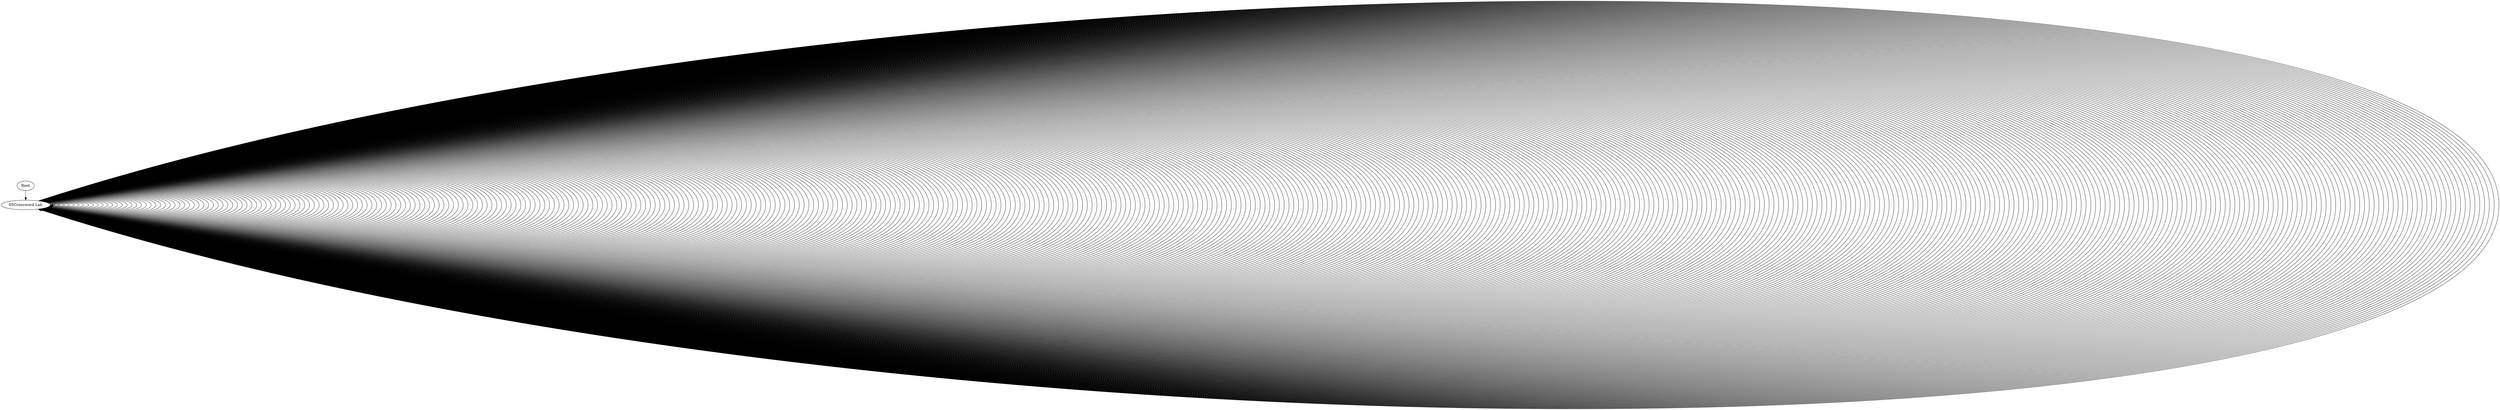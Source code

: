 // TS <-> TS
digraph {
	Root
	"05Crossword Lab"
		Root -> "05Crossword Lab"
		"05Crossword Lab" -> "05Crossword Lab"
		"05Crossword Lab" -> "05Crossword Lab"
		"05Crossword Lab" -> "05Crossword Lab"
		"05Crossword Lab" -> "05Crossword Lab"
		"05Crossword Lab" -> "05Crossword Lab"
		"05Crossword Lab" -> "05Crossword Lab"
		"05Crossword Lab" -> "05Crossword Lab"
		"05Crossword Lab" -> "05Crossword Lab"
		"05Crossword Lab" -> "05Crossword Lab"
		"05Crossword Lab" -> "05Crossword Lab"
		"05Crossword Lab" -> "05Crossword Lab"
		"05Crossword Lab" -> "05Crossword Lab"
		"05Crossword Lab" -> "05Crossword Lab"
		"05Crossword Lab" -> "05Crossword Lab"
		"05Crossword Lab" -> "05Crossword Lab"
		"05Crossword Lab" -> "05Crossword Lab"
		"05Crossword Lab" -> "05Crossword Lab"
		"05Crossword Lab" -> "05Crossword Lab"
		"05Crossword Lab" -> "05Crossword Lab"
		"05Crossword Lab" -> "05Crossword Lab"
		"05Crossword Lab" -> "05Crossword Lab"
		"05Crossword Lab" -> "05Crossword Lab"
		"05Crossword Lab" -> "05Crossword Lab"
		"05Crossword Lab" -> "05Crossword Lab"
		"05Crossword Lab" -> "05Crossword Lab"
		"05Crossword Lab" -> "05Crossword Lab"
		"05Crossword Lab" -> "05Crossword Lab"
		"05Crossword Lab" -> "05Crossword Lab"
		"05Crossword Lab" -> "05Crossword Lab"
		"05Crossword Lab" -> "05Crossword Lab"
		"05Crossword Lab" -> "05Crossword Lab"
		"05Crossword Lab" -> "05Crossword Lab"
		"05Crossword Lab" -> "05Crossword Lab"
		"05Crossword Lab" -> "05Crossword Lab"
		"05Crossword Lab" -> "05Crossword Lab"
		"05Crossword Lab" -> "05Crossword Lab"
		"05Crossword Lab" -> "05Crossword Lab"
		"05Crossword Lab" -> "05Crossword Lab"
		"05Crossword Lab" -> "05Crossword Lab"
		"05Crossword Lab" -> "05Crossword Lab"
		"05Crossword Lab" -> "05Crossword Lab"
		"05Crossword Lab" -> "05Crossword Lab"
		"05Crossword Lab" -> "05Crossword Lab"
		"05Crossword Lab" -> "05Crossword Lab"
		"05Crossword Lab" -> "05Crossword Lab"
		"05Crossword Lab" -> "05Crossword Lab"
		"05Crossword Lab" -> "05Crossword Lab"
		"05Crossword Lab" -> "05Crossword Lab"
		"05Crossword Lab" -> "05Crossword Lab"
		"05Crossword Lab" -> "05Crossword Lab"
		"05Crossword Lab" -> "05Crossword Lab"
		"05Crossword Lab" -> "05Crossword Lab"
		"05Crossword Lab" -> "05Crossword Lab"
		"05Crossword Lab" -> "05Crossword Lab"
		"05Crossword Lab" -> "05Crossword Lab"
		"05Crossword Lab" -> "05Crossword Lab"
		"05Crossword Lab" -> "05Crossword Lab"
		"05Crossword Lab" -> "05Crossword Lab"
		"05Crossword Lab" -> "05Crossword Lab"
		"05Crossword Lab" -> "05Crossword Lab"
		"05Crossword Lab" -> "05Crossword Lab"
		"05Crossword Lab" -> "05Crossword Lab"
		"05Crossword Lab" -> "05Crossword Lab"
		"05Crossword Lab" -> "05Crossword Lab"
		"05Crossword Lab" -> "05Crossword Lab"
		"05Crossword Lab" -> "05Crossword Lab"
		"05Crossword Lab" -> "05Crossword Lab"
		"05Crossword Lab" -> "05Crossword Lab"
		"05Crossword Lab" -> "05Crossword Lab"
		"05Crossword Lab" -> "05Crossword Lab"
		"05Crossword Lab" -> "05Crossword Lab"
		"05Crossword Lab" -> "05Crossword Lab"
		"05Crossword Lab" -> "05Crossword Lab"
		"05Crossword Lab" -> "05Crossword Lab"
		"05Crossword Lab" -> "05Crossword Lab"
		"05Crossword Lab" -> "05Crossword Lab"
		"05Crossword Lab" -> "05Crossword Lab"
		"05Crossword Lab" -> "05Crossword Lab"
		"05Crossword Lab" -> "05Crossword Lab"
		"05Crossword Lab" -> "05Crossword Lab"
		"05Crossword Lab" -> "05Crossword Lab"
		"05Crossword Lab" -> "05Crossword Lab"
		"05Crossword Lab" -> "05Crossword Lab"
		"05Crossword Lab" -> "05Crossword Lab"
		"05Crossword Lab" -> "05Crossword Lab"
		"05Crossword Lab" -> "05Crossword Lab"
		"05Crossword Lab" -> "05Crossword Lab"
		"05Crossword Lab" -> "05Crossword Lab"
		"05Crossword Lab" -> "05Crossword Lab"
		"05Crossword Lab" -> "05Crossword Lab"
		"05Crossword Lab" -> "05Crossword Lab"
		"05Crossword Lab" -> "05Crossword Lab"
		"05Crossword Lab" -> "05Crossword Lab"
		"05Crossword Lab" -> "05Crossword Lab"
		"05Crossword Lab" -> "05Crossword Lab"
		"05Crossword Lab" -> "05Crossword Lab"
		"05Crossword Lab" -> "05Crossword Lab"
		"05Crossword Lab" -> "05Crossword Lab"
		"05Crossword Lab" -> "05Crossword Lab"
		"05Crossword Lab" -> "05Crossword Lab"
		"05Crossword Lab" -> "05Crossword Lab"
		"05Crossword Lab" -> "05Crossword Lab"
		"05Crossword Lab" -> "05Crossword Lab"
		"05Crossword Lab" -> "05Crossword Lab"
		"05Crossword Lab" -> "05Crossword Lab"
		"05Crossword Lab" -> "05Crossword Lab"
		"05Crossword Lab" -> "05Crossword Lab"
		"05Crossword Lab" -> "05Crossword Lab"
		"05Crossword Lab" -> "05Crossword Lab"
		"05Crossword Lab" -> "05Crossword Lab"
		"05Crossword Lab" -> "05Crossword Lab"
		"05Crossword Lab" -> "05Crossword Lab"
		"05Crossword Lab" -> "05Crossword Lab"
		"05Crossword Lab" -> "05Crossword Lab"
		"05Crossword Lab" -> "05Crossword Lab"
		"05Crossword Lab" -> "05Crossword Lab"
		"05Crossword Lab" -> "05Crossword Lab"
		"05Crossword Lab" -> "05Crossword Lab"
		"05Crossword Lab" -> "05Crossword Lab"
		"05Crossword Lab" -> "05Crossword Lab"
		"05Crossword Lab" -> "05Crossword Lab"
		"05Crossword Lab" -> "05Crossword Lab"
		"05Crossword Lab" -> "05Crossword Lab"
		"05Crossword Lab" -> "05Crossword Lab"
		"05Crossword Lab" -> "05Crossword Lab"
		"05Crossword Lab" -> "05Crossword Lab"
		"05Crossword Lab" -> "05Crossword Lab"
		"05Crossword Lab" -> "05Crossword Lab"
		"05Crossword Lab" -> "05Crossword Lab"
		"05Crossword Lab" -> "05Crossword Lab"
		"05Crossword Lab" -> "05Crossword Lab"
		"05Crossword Lab" -> "05Crossword Lab"
		"05Crossword Lab" -> "05Crossword Lab"
		"05Crossword Lab" -> "05Crossword Lab"
		"05Crossword Lab" -> "05Crossword Lab"
		"05Crossword Lab" -> "05Crossword Lab"
		"05Crossword Lab" -> "05Crossword Lab"
		"05Crossword Lab" -> "05Crossword Lab"
		"05Crossword Lab" -> "05Crossword Lab"
		"05Crossword Lab" -> "05Crossword Lab"
		"05Crossword Lab" -> "05Crossword Lab"
		"05Crossword Lab" -> "05Crossword Lab"
		"05Crossword Lab" -> "05Crossword Lab"
		"05Crossword Lab" -> "05Crossword Lab"
		"05Crossword Lab" -> "05Crossword Lab"
		"05Crossword Lab" -> "05Crossword Lab"
		"05Crossword Lab" -> "05Crossword Lab"
		"05Crossword Lab" -> "05Crossword Lab"
		"05Crossword Lab" -> "05Crossword Lab"
		"05Crossword Lab" -> "05Crossword Lab"
		"05Crossword Lab" -> "05Crossword Lab"
		"05Crossword Lab" -> "05Crossword Lab"
		"05Crossword Lab" -> "05Crossword Lab"
		"05Crossword Lab" -> "05Crossword Lab"
		"05Crossword Lab" -> "05Crossword Lab"
		"05Crossword Lab" -> "05Crossword Lab"
		"05Crossword Lab" -> "05Crossword Lab"
		"05Crossword Lab" -> "05Crossword Lab"
		"05Crossword Lab" -> "05Crossword Lab"
		"05Crossword Lab" -> "05Crossword Lab"
		"05Crossword Lab" -> "05Crossword Lab"
		"05Crossword Lab" -> "05Crossword Lab"
		"05Crossword Lab" -> "05Crossword Lab"
		"05Crossword Lab" -> "05Crossword Lab"
		"05Crossword Lab" -> "05Crossword Lab"
		"05Crossword Lab" -> "05Crossword Lab"
		"05Crossword Lab" -> "05Crossword Lab"
		"05Crossword Lab" -> "05Crossword Lab"
		"05Crossword Lab" -> "05Crossword Lab"
		"05Crossword Lab" -> "05Crossword Lab"
		"05Crossword Lab" -> "05Crossword Lab"
		"05Crossword Lab" -> "05Crossword Lab"
		"05Crossword Lab" -> "05Crossword Lab"
		"05Crossword Lab" -> "05Crossword Lab"
		"05Crossword Lab" -> "05Crossword Lab"
		"05Crossword Lab" -> "05Crossword Lab"
		"05Crossword Lab" -> "05Crossword Lab"
		"05Crossword Lab" -> "05Crossword Lab"
		"05Crossword Lab" -> "05Crossword Lab"
		"05Crossword Lab" -> "05Crossword Lab"
		"05Crossword Lab" -> "05Crossword Lab"
		"05Crossword Lab" -> "05Crossword Lab"
		"05Crossword Lab" -> "05Crossword Lab"
		"05Crossword Lab" -> "05Crossword Lab"
		"05Crossword Lab" -> "05Crossword Lab"
		"05Crossword Lab" -> "05Crossword Lab"
		"05Crossword Lab" -> "05Crossword Lab"
		"05Crossword Lab" -> "05Crossword Lab"
		"05Crossword Lab" -> "05Crossword Lab"
		"05Crossword Lab" -> "05Crossword Lab"
		"05Crossword Lab" -> "05Crossword Lab"
		"05Crossword Lab" -> "05Crossword Lab"
		"05Crossword Lab" -> "05Crossword Lab"
		"05Crossword Lab" -> "05Crossword Lab"
		"05Crossword Lab" -> "05Crossword Lab"
		"05Crossword Lab" -> "05Crossword Lab"
		"05Crossword Lab" -> "05Crossword Lab"
		"05Crossword Lab" -> "05Crossword Lab"
		"05Crossword Lab" -> "05Crossword Lab"
		"05Crossword Lab" -> "05Crossword Lab"
		"05Crossword Lab" -> "05Crossword Lab"
		"05Crossword Lab" -> "05Crossword Lab"
		"05Crossword Lab" -> "05Crossword Lab"
		"05Crossword Lab" -> "05Crossword Lab"
		"05Crossword Lab" -> "05Crossword Lab"
		"05Crossword Lab" -> "05Crossword Lab"
		"05Crossword Lab" -> "05Crossword Lab"
		"05Crossword Lab" -> "05Crossword Lab"
		"05Crossword Lab" -> "05Crossword Lab"
		"05Crossword Lab" -> "05Crossword Lab"
		"05Crossword Lab" -> "05Crossword Lab"
		"05Crossword Lab" -> "05Crossword Lab"
		"05Crossword Lab" -> "05Crossword Lab"
		"05Crossword Lab" -> "05Crossword Lab"
		"05Crossword Lab" -> "05Crossword Lab"
		"05Crossword Lab" -> "05Crossword Lab"
		"05Crossword Lab" -> "05Crossword Lab"
		"05Crossword Lab" -> "05Crossword Lab"
		"05Crossword Lab" -> "05Crossword Lab"
		"05Crossword Lab" -> "05Crossword Lab"
		"05Crossword Lab" -> "05Crossword Lab"
		"05Crossword Lab" -> "05Crossword Lab"
		"05Crossword Lab" -> "05Crossword Lab"
		"05Crossword Lab" -> "05Crossword Lab"
		"05Crossword Lab" -> "05Crossword Lab"
		"05Crossword Lab" -> "05Crossword Lab"
		"05Crossword Lab" -> "05Crossword Lab"
		"05Crossword Lab" -> "05Crossword Lab"
		"05Crossword Lab" -> "05Crossword Lab"
		"05Crossword Lab" -> "05Crossword Lab"
		"05Crossword Lab" -> "05Crossword Lab"
		"05Crossword Lab" -> "05Crossword Lab"
		"05Crossword Lab" -> "05Crossword Lab"
		"05Crossword Lab" -> "05Crossword Lab"
		"05Crossword Lab" -> "05Crossword Lab"
		"05Crossword Lab" -> "05Crossword Lab"
		"05Crossword Lab" -> "05Crossword Lab"
		"05Crossword Lab" -> "05Crossword Lab"
		"05Crossword Lab" -> "05Crossword Lab"
		"05Crossword Lab" -> "05Crossword Lab"
		"05Crossword Lab" -> "05Crossword Lab"
		"05Crossword Lab" -> "05Crossword Lab"
		"05Crossword Lab" -> "05Crossword Lab"
		"05Crossword Lab" -> "05Crossword Lab"
		"05Crossword Lab" -> "05Crossword Lab"
		"05Crossword Lab" -> "05Crossword Lab"
		"05Crossword Lab" -> "05Crossword Lab"
		"05Crossword Lab" -> "05Crossword Lab"
		"05Crossword Lab" -> "05Crossword Lab"
		"05Crossword Lab" -> "05Crossword Lab"
		"05Crossword Lab" -> "05Crossword Lab"
		"05Crossword Lab" -> "05Crossword Lab"
		"05Crossword Lab" -> "05Crossword Lab"
		"05Crossword Lab" -> "05Crossword Lab"
		"05Crossword Lab" -> "05Crossword Lab"
		"05Crossword Lab" -> "05Crossword Lab"
		"05Crossword Lab" -> "05Crossword Lab"
		"05Crossword Lab" -> "05Crossword Lab"
		"05Crossword Lab" -> "05Crossword Lab"
		"05Crossword Lab" -> "05Crossword Lab"
		"05Crossword Lab" -> "05Crossword Lab"
		"05Crossword Lab" -> "05Crossword Lab"
		"05Crossword Lab" -> "05Crossword Lab"
		"05Crossword Lab" -> "05Crossword Lab"
		"05Crossword Lab" -> "05Crossword Lab"
		"05Crossword Lab" -> "05Crossword Lab"
		"05Crossword Lab" -> "05Crossword Lab"
		"05Crossword Lab" -> "05Crossword Lab"
		"05Crossword Lab" -> "05Crossword Lab"
		"05Crossword Lab" -> "05Crossword Lab"
		"05Crossword Lab" -> "05Crossword Lab"
		"05Crossword Lab" -> "05Crossword Lab"
		"05Crossword Lab" -> "05Crossword Lab"
		"05Crossword Lab" -> "05Crossword Lab"
		"05Crossword Lab" -> "05Crossword Lab"
		"05Crossword Lab" -> "05Crossword Lab"
		"05Crossword Lab" -> "05Crossword Lab"
		"05Crossword Lab" -> "05Crossword Lab"
		"05Crossword Lab" -> "05Crossword Lab"
		"05Crossword Lab" -> "05Crossword Lab"
		"05Crossword Lab" -> "05Crossword Lab"
		"05Crossword Lab" -> "05Crossword Lab"
		"05Crossword Lab" -> "05Crossword Lab"
		"05Crossword Lab" -> "05Crossword Lab"
		"05Crossword Lab" -> "05Crossword Lab"
		"05Crossword Lab" -> "05Crossword Lab"
		"05Crossword Lab" -> "05Crossword Lab"
		"05Crossword Lab" -> "05Crossword Lab"
		"05Crossword Lab" -> "05Crossword Lab"
		"05Crossword Lab" -> "05Crossword Lab"
		"05Crossword Lab" -> "05Crossword Lab"
		"05Crossword Lab" -> "05Crossword Lab"
		"05Crossword Lab" -> "05Crossword Lab"
		"05Crossword Lab" -> "05Crossword Lab"
		"05Crossword Lab" -> "05Crossword Lab"
		"05Crossword Lab" -> "05Crossword Lab"
		"05Crossword Lab" -> "05Crossword Lab"
		"05Crossword Lab" -> "05Crossword Lab"
		"05Crossword Lab" -> "05Crossword Lab"
		"05Crossword Lab" -> "05Crossword Lab"
		"05Crossword Lab" -> "05Crossword Lab"
		"05Crossword Lab" -> "05Crossword Lab"
		"05Crossword Lab" -> "05Crossword Lab"
		"05Crossword Lab" -> "05Crossword Lab"
		"05Crossword Lab" -> "05Crossword Lab"
		"05Crossword Lab" -> "05Crossword Lab"
		"05Crossword Lab" -> "05Crossword Lab"
		"05Crossword Lab" -> "05Crossword Lab"
		"05Crossword Lab" -> "05Crossword Lab"
		"05Crossword Lab" -> "05Crossword Lab"
		"05Crossword Lab" -> "05Crossword Lab"
		"05Crossword Lab" -> "05Crossword Lab"
		"05Crossword Lab" -> "05Crossword Lab"
		"05Crossword Lab" -> "05Crossword Lab"
		"05Crossword Lab" -> "05Crossword Lab"
		"05Crossword Lab" -> "05Crossword Lab"
		"05Crossword Lab" -> "05Crossword Lab"
		"05Crossword Lab" -> "05Crossword Lab"
		"05Crossword Lab" -> "05Crossword Lab"
		"05Crossword Lab" -> "05Crossword Lab"
		"05Crossword Lab" -> "05Crossword Lab"
		"05Crossword Lab" -> "05Crossword Lab"
		"05Crossword Lab" -> "05Crossword Lab"
		"05Crossword Lab" -> "05Crossword Lab"
		"05Crossword Lab" -> "05Crossword Lab"
		"05Crossword Lab" -> "05Crossword Lab"
		"05Crossword Lab" -> "05Crossword Lab"
		"05Crossword Lab" -> "05Crossword Lab"
		"05Crossword Lab" -> "05Crossword Lab"
		"05Crossword Lab" -> "05Crossword Lab"
		"05Crossword Lab" -> "05Crossword Lab"
		"05Crossword Lab" -> "05Crossword Lab"
		"05Crossword Lab" -> "05Crossword Lab"
		"05Crossword Lab" -> "05Crossword Lab"
		"05Crossword Lab" -> "05Crossword Lab"
		"05Crossword Lab" -> "05Crossword Lab"
		"05Crossword Lab" -> "05Crossword Lab"
		"05Crossword Lab" -> "05Crossword Lab"
		"05Crossword Lab" -> "05Crossword Lab"
		"05Crossword Lab" -> "05Crossword Lab"
		"05Crossword Lab" -> "05Crossword Lab"
		"05Crossword Lab" -> "05Crossword Lab"
		"05Crossword Lab" -> "05Crossword Lab"
		"05Crossword Lab" -> "05Crossword Lab"
		"05Crossword Lab" -> "05Crossword Lab"
		"05Crossword Lab" -> "05Crossword Lab"
		"05Crossword Lab" -> "05Crossword Lab"
		"05Crossword Lab" -> "05Crossword Lab"
		"05Crossword Lab" -> "05Crossword Lab"
		"05Crossword Lab" -> "05Crossword Lab"
		"05Crossword Lab" -> "05Crossword Lab"
		"05Crossword Lab" -> "05Crossword Lab"
		"05Crossword Lab" -> "05Crossword Lab"
		"05Crossword Lab" -> "05Crossword Lab"
		"05Crossword Lab" -> "05Crossword Lab"
		"05Crossword Lab" -> "05Crossword Lab"
		"05Crossword Lab" -> "05Crossword Lab"
		"05Crossword Lab" -> "05Crossword Lab"
		"05Crossword Lab" -> "05Crossword Lab"
		"05Crossword Lab" -> "05Crossword Lab"
		"05Crossword Lab" -> "05Crossword Lab"
		"05Crossword Lab" -> "05Crossword Lab"
		"05Crossword Lab" -> "05Crossword Lab"
		"05Crossword Lab" -> "05Crossword Lab"
		"05Crossword Lab" -> "05Crossword Lab"
		"05Crossword Lab" -> "05Crossword Lab"
		"05Crossword Lab" -> "05Crossword Lab"
		"05Crossword Lab" -> "05Crossword Lab"
		"05Crossword Lab" -> "05Crossword Lab"
		"05Crossword Lab" -> "05Crossword Lab"
		"05Crossword Lab" -> "05Crossword Lab"
		"05Crossword Lab" -> "05Crossword Lab"
		"05Crossword Lab" -> "05Crossword Lab"
		"05Crossword Lab" -> "05Crossword Lab"
		"05Crossword Lab" -> "05Crossword Lab"
		"05Crossword Lab" -> "05Crossword Lab"
		"05Crossword Lab" -> "05Crossword Lab"
		"05Crossword Lab" -> "05Crossword Lab"
		"05Crossword Lab" -> "05Crossword Lab"
		"05Crossword Lab" -> "05Crossword Lab"
		"05Crossword Lab" -> "05Crossword Lab"
		"05Crossword Lab" -> "05Crossword Lab"
		"05Crossword Lab" -> "05Crossword Lab"
		"05Crossword Lab" -> "05Crossword Lab"
		"05Crossword Lab" -> "05Crossword Lab"
		"05Crossword Lab" -> "05Crossword Lab"
		"05Crossword Lab" -> "05Crossword Lab"
		"05Crossword Lab" -> "05Crossword Lab"
		"05Crossword Lab" -> "05Crossword Lab"
		"05Crossword Lab" -> "05Crossword Lab"
		"05Crossword Lab" -> "05Crossword Lab"
		"05Crossword Lab" -> "05Crossword Lab"
		"05Crossword Lab" -> "05Crossword Lab"
		"05Crossword Lab" -> "05Crossword Lab"
		"05Crossword Lab" -> "05Crossword Lab"
		"05Crossword Lab" -> "05Crossword Lab"
		"05Crossword Lab" -> "05Crossword Lab"
		"05Crossword Lab" -> "05Crossword Lab"
		"05Crossword Lab" -> "05Crossword Lab"
		"05Crossword Lab" -> "05Crossword Lab"
		"05Crossword Lab" -> "05Crossword Lab"
		"05Crossword Lab" -> "05Crossword Lab"
		"05Crossword Lab" -> "05Crossword Lab"
		"05Crossword Lab" -> "05Crossword Lab"
		"05Crossword Lab" -> "05Crossword Lab"
		"05Crossword Lab" -> "05Crossword Lab"
		"05Crossword Lab" -> "05Crossword Lab"
		"05Crossword Lab" -> "05Crossword Lab"
		"05Crossword Lab" -> "05Crossword Lab"
		"05Crossword Lab" -> "05Crossword Lab"
		"05Crossword Lab" -> "05Crossword Lab"
		"05Crossword Lab" -> "05Crossword Lab"
		"05Crossword Lab" -> "05Crossword Lab"
		"05Crossword Lab" -> "05Crossword Lab"
		"05Crossword Lab" -> "05Crossword Lab"
		"05Crossword Lab" -> "05Crossword Lab"
		"05Crossword Lab" -> "05Crossword Lab"
		"05Crossword Lab" -> "05Crossword Lab"
		"05Crossword Lab" -> "05Crossword Lab"
		"05Crossword Lab" -> "05Crossword Lab"
		"05Crossword Lab" -> "05Crossword Lab"
		"05Crossword Lab" -> "05Crossword Lab"
		"05Crossword Lab" -> "05Crossword Lab"
		"05Crossword Lab" -> "05Crossword Lab"
		"05Crossword Lab" -> "05Crossword Lab"
		"05Crossword Lab" -> "05Crossword Lab"
		"05Crossword Lab" -> "05Crossword Lab"
		"05Crossword Lab" -> "05Crossword Lab"
		"05Crossword Lab" -> "05Crossword Lab"
		"05Crossword Lab" -> "05Crossword Lab"
		"05Crossword Lab" -> "05Crossword Lab"
		"05Crossword Lab" -> "05Crossword Lab"
		"05Crossword Lab" -> "05Crossword Lab"
		"05Crossword Lab" -> "05Crossword Lab"
		"05Crossword Lab" -> "05Crossword Lab"
		"05Crossword Lab" -> "05Crossword Lab"
		"05Crossword Lab" -> "05Crossword Lab"
		"05Crossword Lab" -> "05Crossword Lab"
		"05Crossword Lab" -> "05Crossword Lab"
		"05Crossword Lab" -> "05Crossword Lab"
		"05Crossword Lab" -> "05Crossword Lab"
		"05Crossword Lab" -> "05Crossword Lab"
		"05Crossword Lab" -> "05Crossword Lab"
		"05Crossword Lab" -> "05Crossword Lab"
		"05Crossword Lab" -> "05Crossword Lab"
		"05Crossword Lab" -> "05Crossword Lab"
		"05Crossword Lab" -> "05Crossword Lab"
		"05Crossword Lab" -> "05Crossword Lab"
		"05Crossword Lab" -> "05Crossword Lab"
		"05Crossword Lab" -> "05Crossword Lab"
		"05Crossword Lab" -> "05Crossword Lab"
		"05Crossword Lab" -> "05Crossword Lab"
		"05Crossword Lab" -> "05Crossword Lab"
		"05Crossword Lab" -> "05Crossword Lab"
		"05Crossword Lab" -> "05Crossword Lab"
		"05Crossword Lab" -> "05Crossword Lab"
		"05Crossword Lab" -> "05Crossword Lab"
		"05Crossword Lab" -> "05Crossword Lab"
		"05Crossword Lab" -> "05Crossword Lab"
		"05Crossword Lab" -> "05Crossword Lab"
		"05Crossword Lab" -> "05Crossword Lab"
		"05Crossword Lab" -> "05Crossword Lab"
		"05Crossword Lab" -> "05Crossword Lab"
		"05Crossword Lab" -> "05Crossword Lab"
		"05Crossword Lab" -> "05Crossword Lab"
		"05Crossword Lab" -> "05Crossword Lab"
		"05Crossword Lab" -> "05Crossword Lab"
		"05Crossword Lab" -> "05Crossword Lab"
		"05Crossword Lab" -> "05Crossword Lab"
		"05Crossword Lab" -> "05Crossword Lab"
		"05Crossword Lab" -> "05Crossword Lab"
		"05Crossword Lab" -> "05Crossword Lab"
		"05Crossword Lab" -> "05Crossword Lab"
		"05Crossword Lab" -> "05Crossword Lab"
		"05Crossword Lab" -> "05Crossword Lab"
		"05Crossword Lab" -> "05Crossword Lab"
		"05Crossword Lab" -> "05Crossword Lab"
		"05Crossword Lab" -> "05Crossword Lab"
		"05Crossword Lab" -> "05Crossword Lab"
		"05Crossword Lab" -> "05Crossword Lab"
		"05Crossword Lab" -> "05Crossword Lab"
		"05Crossword Lab" -> "05Crossword Lab"
		"05Crossword Lab" -> "05Crossword Lab"
		"05Crossword Lab" -> "05Crossword Lab"
		"05Crossword Lab" -> "05Crossword Lab"
		"05Crossword Lab" -> "05Crossword Lab"
		"05Crossword Lab" -> "05Crossword Lab"
		"05Crossword Lab" -> "05Crossword Lab"
		"05Crossword Lab" -> "05Crossword Lab"
		"05Crossword Lab" -> "05Crossword Lab"
		"05Crossword Lab" -> "05Crossword Lab"
		"05Crossword Lab" -> "05Crossword Lab"
		"05Crossword Lab" -> "05Crossword Lab"
		"05Crossword Lab" -> "05Crossword Lab"
		"05Crossword Lab" -> "05Crossword Lab"
		"05Crossword Lab" -> "05Crossword Lab"
		"05Crossword Lab" -> "05Crossword Lab"
		"05Crossword Lab" -> "05Crossword Lab"
		"05Crossword Lab" -> "05Crossword Lab"
		"05Crossword Lab" -> "05Crossword Lab"
		"05Crossword Lab" -> "05Crossword Lab"
		"05Crossword Lab" -> "05Crossword Lab"
		"05Crossword Lab" -> "05Crossword Lab"
		"05Crossword Lab" -> "05Crossword Lab"
		"05Crossword Lab" -> "05Crossword Lab"
		"05Crossword Lab" -> "05Crossword Lab"
		"05Crossword Lab" -> "05Crossword Lab"
		"05Crossword Lab" -> "05Crossword Lab"
		"05Crossword Lab" -> "05Crossword Lab"
		"05Crossword Lab" -> "05Crossword Lab"
}